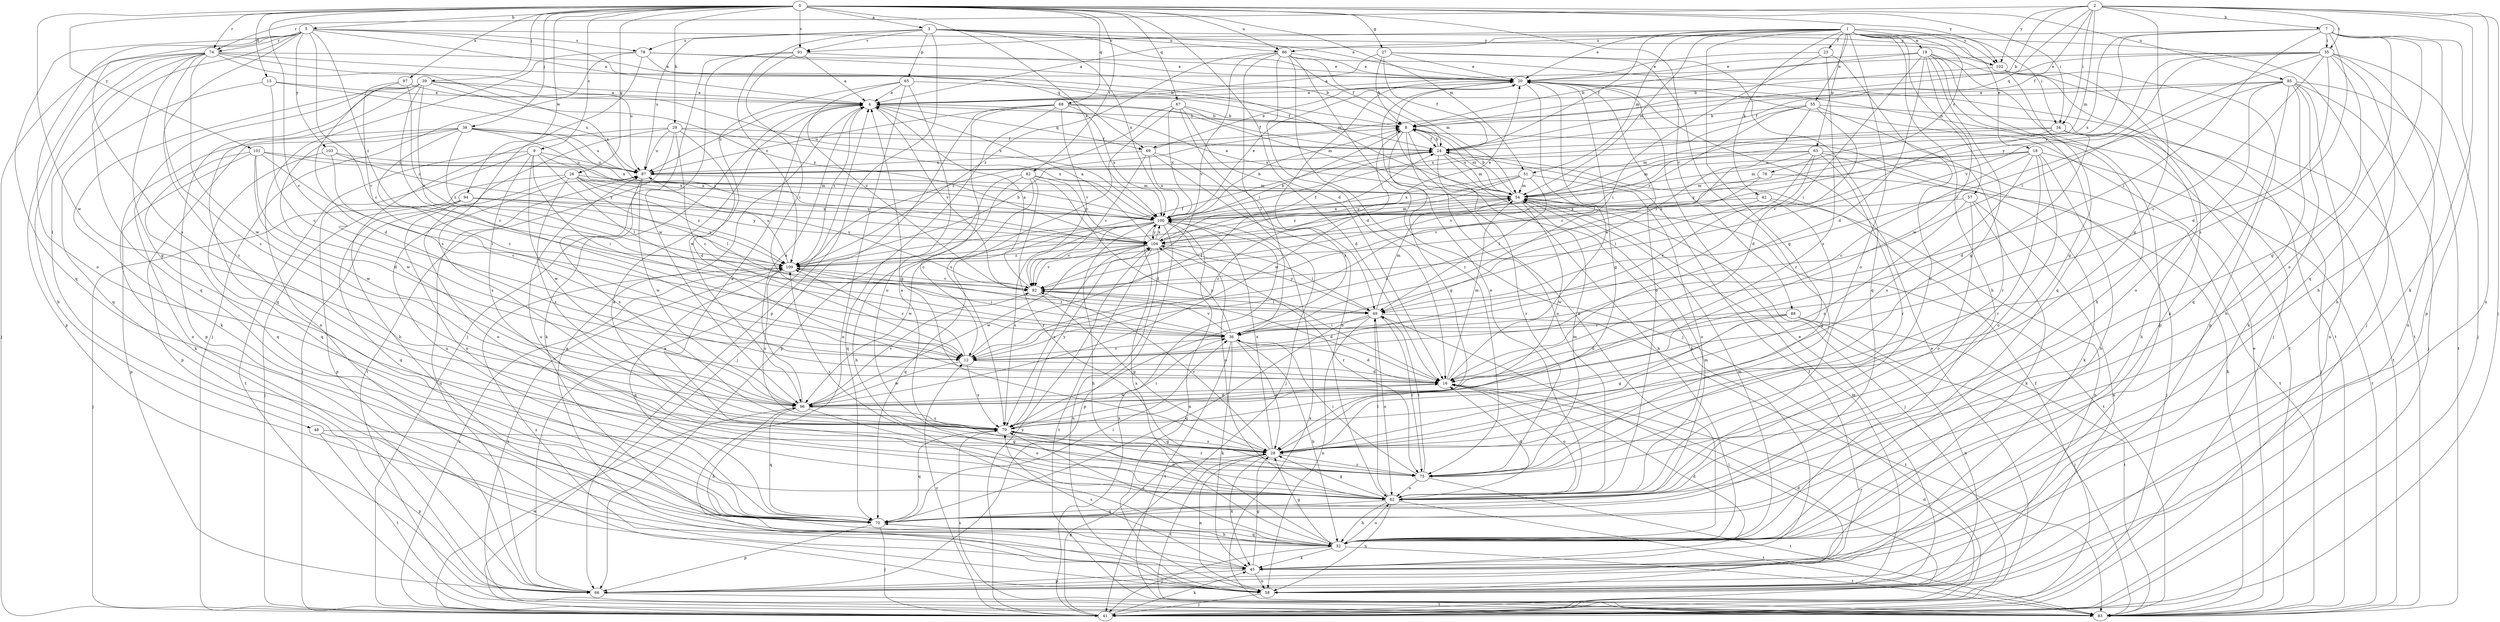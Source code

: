 strict digraph  {
0;
1;
2;
3;
4;
5;
7;
8;
9;
12;
15;
16;
18;
19;
20;
23;
24;
26;
27;
28;
29;
32;
34;
35;
36;
38;
39;
41;
42;
45;
48;
49;
51;
54;
55;
57;
58;
62;
63;
65;
66;
67;
68;
69;
70;
74;
75;
76;
78;
79;
82;
83;
85;
86;
87;
88;
91;
92;
94;
96;
97;
100;
101;
102;
103;
104;
109;
0 -> 3  [label=a];
0 -> 5  [label=b];
0 -> 9  [label=c];
0 -> 12  [label=c];
0 -> 15  [label=d];
0 -> 16  [label=d];
0 -> 26  [label=g];
0 -> 27  [label=g];
0 -> 29  [label=h];
0 -> 34  [label=i];
0 -> 38  [label=j];
0 -> 39  [label=j];
0 -> 51  [label=m];
0 -> 67  [label=q];
0 -> 68  [label=q];
0 -> 74  [label=r];
0 -> 82  [label=t];
0 -> 85  [label=u];
0 -> 86  [label=u];
0 -> 88  [label=v];
0 -> 91  [label=v];
0 -> 94  [label=w];
0 -> 96  [label=w];
0 -> 97  [label=x];
0 -> 100  [label=x];
0 -> 101  [label=y];
0 -> 102  [label=y];
1 -> 18  [label=e];
1 -> 19  [label=e];
1 -> 20  [label=e];
1 -> 23  [label=f];
1 -> 24  [label=f];
1 -> 28  [label=g];
1 -> 32  [label=h];
1 -> 34  [label=i];
1 -> 41  [label=j];
1 -> 42  [label=k];
1 -> 51  [label=m];
1 -> 54  [label=m];
1 -> 55  [label=n];
1 -> 57  [label=n];
1 -> 62  [label=o];
1 -> 63  [label=p];
1 -> 76  [label=s];
1 -> 86  [label=u];
1 -> 91  [label=v];
1 -> 102  [label=y];
2 -> 7  [label=b];
2 -> 8  [label=b];
2 -> 24  [label=f];
2 -> 28  [label=g];
2 -> 34  [label=i];
2 -> 35  [label=i];
2 -> 41  [label=j];
2 -> 45  [label=k];
2 -> 54  [label=m];
2 -> 58  [label=n];
2 -> 69  [label=q];
2 -> 74  [label=r];
2 -> 102  [label=y];
3 -> 20  [label=e];
3 -> 24  [label=f];
3 -> 65  [label=p];
3 -> 66  [label=p];
3 -> 78  [label=s];
3 -> 86  [label=u];
3 -> 87  [label=u];
3 -> 91  [label=v];
3 -> 100  [label=x];
3 -> 102  [label=y];
3 -> 109  [label=z];
4 -> 8  [label=b];
4 -> 45  [label=k];
4 -> 69  [label=q];
4 -> 87  [label=u];
4 -> 92  [label=v];
4 -> 109  [label=z];
5 -> 4  [label=a];
5 -> 12  [label=c];
5 -> 48  [label=l];
5 -> 62  [label=o];
5 -> 69  [label=q];
5 -> 70  [label=q];
5 -> 74  [label=r];
5 -> 75  [label=r];
5 -> 78  [label=s];
5 -> 79  [label=s];
5 -> 102  [label=y];
5 -> 103  [label=y];
5 -> 109  [label=z];
7 -> 4  [label=a];
7 -> 32  [label=h];
7 -> 35  [label=i];
7 -> 36  [label=i];
7 -> 62  [label=o];
7 -> 66  [label=p];
7 -> 70  [label=q];
7 -> 79  [label=s];
7 -> 100  [label=x];
7 -> 104  [label=y];
8 -> 24  [label=f];
8 -> 28  [label=g];
8 -> 45  [label=k];
8 -> 54  [label=m];
8 -> 62  [label=o];
8 -> 96  [label=w];
9 -> 36  [label=i];
9 -> 49  [label=l];
9 -> 66  [label=p];
9 -> 79  [label=s];
9 -> 83  [label=t];
9 -> 87  [label=u];
9 -> 96  [label=w];
9 -> 100  [label=x];
12 -> 16  [label=d];
12 -> 24  [label=f];
12 -> 79  [label=s];
12 -> 96  [label=w];
12 -> 109  [label=z];
15 -> 4  [label=a];
15 -> 12  [label=c];
15 -> 70  [label=q];
15 -> 87  [label=u];
16 -> 20  [label=e];
16 -> 54  [label=m];
16 -> 62  [label=o];
16 -> 96  [label=w];
18 -> 12  [label=c];
18 -> 32  [label=h];
18 -> 54  [label=m];
18 -> 62  [label=o];
18 -> 75  [label=r];
18 -> 79  [label=s];
18 -> 83  [label=t];
18 -> 87  [label=u];
18 -> 104  [label=y];
19 -> 8  [label=b];
19 -> 16  [label=d];
19 -> 20  [label=e];
19 -> 28  [label=g];
19 -> 32  [label=h];
19 -> 36  [label=i];
19 -> 66  [label=p];
19 -> 70  [label=q];
19 -> 83  [label=t];
19 -> 96  [label=w];
20 -> 4  [label=a];
20 -> 12  [label=c];
20 -> 28  [label=g];
20 -> 62  [label=o];
20 -> 79  [label=s];
20 -> 83  [label=t];
23 -> 20  [label=e];
23 -> 36  [label=i];
23 -> 62  [label=o];
23 -> 79  [label=s];
24 -> 8  [label=b];
24 -> 32  [label=h];
24 -> 54  [label=m];
24 -> 75  [label=r];
24 -> 87  [label=u];
26 -> 41  [label=j];
26 -> 49  [label=l];
26 -> 54  [label=m];
26 -> 62  [label=o];
26 -> 79  [label=s];
26 -> 92  [label=v];
26 -> 104  [label=y];
26 -> 109  [label=z];
27 -> 4  [label=a];
27 -> 8  [label=b];
27 -> 20  [label=e];
27 -> 24  [label=f];
27 -> 70  [label=q];
27 -> 75  [label=r];
28 -> 4  [label=a];
28 -> 45  [label=k];
28 -> 58  [label=n];
28 -> 75  [label=r];
28 -> 79  [label=s];
28 -> 83  [label=t];
28 -> 92  [label=v];
28 -> 100  [label=x];
29 -> 12  [label=c];
29 -> 16  [label=d];
29 -> 24  [label=f];
29 -> 32  [label=h];
29 -> 41  [label=j];
29 -> 83  [label=t];
29 -> 87  [label=u];
29 -> 100  [label=x];
32 -> 20  [label=e];
32 -> 28  [label=g];
32 -> 41  [label=j];
32 -> 45  [label=k];
32 -> 54  [label=m];
32 -> 62  [label=o];
32 -> 70  [label=q];
32 -> 79  [label=s];
32 -> 83  [label=t];
32 -> 100  [label=x];
34 -> 16  [label=d];
34 -> 24  [label=f];
34 -> 32  [label=h];
34 -> 41  [label=j];
34 -> 54  [label=m];
34 -> 92  [label=v];
35 -> 4  [label=a];
35 -> 12  [label=c];
35 -> 16  [label=d];
35 -> 20  [label=e];
35 -> 28  [label=g];
35 -> 32  [label=h];
35 -> 41  [label=j];
35 -> 49  [label=l];
35 -> 58  [label=n];
35 -> 92  [label=v];
35 -> 104  [label=y];
36 -> 12  [label=c];
36 -> 16  [label=d];
36 -> 28  [label=g];
36 -> 32  [label=h];
36 -> 45  [label=k];
36 -> 83  [label=t];
36 -> 92  [label=v];
36 -> 104  [label=y];
36 -> 109  [label=z];
38 -> 12  [label=c];
38 -> 24  [label=f];
38 -> 45  [label=k];
38 -> 66  [label=p];
38 -> 87  [label=u];
38 -> 96  [label=w];
38 -> 100  [label=x];
38 -> 104  [label=y];
38 -> 109  [label=z];
39 -> 4  [label=a];
39 -> 12  [label=c];
39 -> 45  [label=k];
39 -> 58  [label=n];
39 -> 66  [label=p];
39 -> 70  [label=q];
39 -> 92  [label=v];
39 -> 100  [label=x];
39 -> 104  [label=y];
41 -> 12  [label=c];
41 -> 16  [label=d];
41 -> 20  [label=e];
41 -> 28  [label=g];
41 -> 45  [label=k];
41 -> 49  [label=l];
41 -> 96  [label=w];
41 -> 100  [label=x];
41 -> 104  [label=y];
41 -> 109  [label=z];
42 -> 12  [label=c];
42 -> 28  [label=g];
42 -> 58  [label=n];
42 -> 100  [label=x];
45 -> 16  [label=d];
45 -> 28  [label=g];
45 -> 58  [label=n];
45 -> 66  [label=p];
45 -> 79  [label=s];
48 -> 28  [label=g];
48 -> 66  [label=p];
48 -> 83  [label=t];
49 -> 36  [label=i];
49 -> 54  [label=m];
49 -> 58  [label=n];
49 -> 62  [label=o];
49 -> 70  [label=q];
49 -> 75  [label=r];
49 -> 83  [label=t];
49 -> 104  [label=y];
51 -> 49  [label=l];
51 -> 54  [label=m];
51 -> 62  [label=o];
51 -> 100  [label=x];
51 -> 104  [label=y];
51 -> 109  [label=z];
54 -> 4  [label=a];
54 -> 8  [label=b];
54 -> 12  [label=c];
54 -> 41  [label=j];
54 -> 83  [label=t];
54 -> 96  [label=w];
54 -> 100  [label=x];
55 -> 8  [label=b];
55 -> 16  [label=d];
55 -> 49  [label=l];
55 -> 75  [label=r];
55 -> 83  [label=t];
55 -> 100  [label=x];
55 -> 109  [label=z];
57 -> 45  [label=k];
57 -> 58  [label=n];
57 -> 62  [label=o];
57 -> 79  [label=s];
57 -> 100  [label=x];
58 -> 4  [label=a];
58 -> 20  [label=e];
58 -> 24  [label=f];
58 -> 41  [label=j];
58 -> 54  [label=m];
58 -> 109  [label=z];
62 -> 4  [label=a];
62 -> 16  [label=d];
62 -> 20  [label=e];
62 -> 28  [label=g];
62 -> 32  [label=h];
62 -> 49  [label=l];
62 -> 58  [label=n];
62 -> 70  [label=q];
62 -> 83  [label=t];
62 -> 87  [label=u];
63 -> 12  [label=c];
63 -> 36  [label=i];
63 -> 45  [label=k];
63 -> 54  [label=m];
63 -> 75  [label=r];
63 -> 83  [label=t];
63 -> 87  [label=u];
63 -> 92  [label=v];
65 -> 4  [label=a];
65 -> 24  [label=f];
65 -> 58  [label=n];
65 -> 62  [label=o];
65 -> 92  [label=v];
65 -> 96  [label=w];
66 -> 4  [label=a];
66 -> 16  [label=d];
66 -> 83  [label=t];
66 -> 87  [label=u];
67 -> 8  [label=b];
67 -> 16  [label=d];
67 -> 24  [label=f];
67 -> 49  [label=l];
67 -> 79  [label=s];
67 -> 100  [label=x];
67 -> 109  [label=z];
68 -> 8  [label=b];
68 -> 28  [label=g];
68 -> 41  [label=j];
68 -> 54  [label=m];
68 -> 66  [label=p];
68 -> 87  [label=u];
68 -> 92  [label=v];
68 -> 100  [label=x];
69 -> 20  [label=e];
69 -> 41  [label=j];
69 -> 62  [label=o];
69 -> 87  [label=u];
69 -> 92  [label=v];
69 -> 100  [label=x];
70 -> 32  [label=h];
70 -> 36  [label=i];
70 -> 41  [label=j];
70 -> 54  [label=m];
70 -> 66  [label=p];
70 -> 87  [label=u];
74 -> 8  [label=b];
74 -> 20  [label=e];
74 -> 28  [label=g];
74 -> 32  [label=h];
74 -> 41  [label=j];
74 -> 66  [label=p];
74 -> 70  [label=q];
74 -> 79  [label=s];
74 -> 87  [label=u];
74 -> 96  [label=w];
74 -> 100  [label=x];
75 -> 4  [label=a];
75 -> 36  [label=i];
75 -> 49  [label=l];
75 -> 54  [label=m];
75 -> 62  [label=o];
75 -> 83  [label=t];
75 -> 109  [label=z];
76 -> 41  [label=j];
76 -> 54  [label=m];
76 -> 92  [label=v];
78 -> 8  [label=b];
78 -> 20  [label=e];
78 -> 41  [label=j];
78 -> 54  [label=m];
78 -> 58  [label=n];
78 -> 79  [label=s];
79 -> 28  [label=g];
79 -> 36  [label=i];
79 -> 62  [label=o];
79 -> 70  [label=q];
79 -> 75  [label=r];
79 -> 104  [label=y];
82 -> 12  [label=c];
82 -> 16  [label=d];
82 -> 32  [label=h];
82 -> 54  [label=m];
82 -> 70  [label=q];
82 -> 75  [label=r];
82 -> 104  [label=y];
83 -> 8  [label=b];
83 -> 20  [label=e];
83 -> 24  [label=f];
83 -> 79  [label=s];
83 -> 100  [label=x];
83 -> 109  [label=z];
85 -> 4  [label=a];
85 -> 24  [label=f];
85 -> 32  [label=h];
85 -> 41  [label=j];
85 -> 45  [label=k];
85 -> 49  [label=l];
85 -> 58  [label=n];
85 -> 62  [label=o];
85 -> 70  [label=q];
85 -> 83  [label=t];
86 -> 16  [label=d];
86 -> 20  [label=e];
86 -> 36  [label=i];
86 -> 41  [label=j];
86 -> 54  [label=m];
86 -> 75  [label=r];
86 -> 83  [label=t];
86 -> 92  [label=v];
86 -> 109  [label=z];
87 -> 54  [label=m];
87 -> 79  [label=s];
87 -> 96  [label=w];
88 -> 16  [label=d];
88 -> 28  [label=g];
88 -> 36  [label=i];
88 -> 41  [label=j];
88 -> 58  [label=n];
88 -> 83  [label=t];
91 -> 4  [label=a];
91 -> 20  [label=e];
91 -> 36  [label=i];
91 -> 41  [label=j];
91 -> 96  [label=w];
92 -> 4  [label=a];
92 -> 16  [label=d];
92 -> 28  [label=g];
92 -> 49  [label=l];
94 -> 41  [label=j];
94 -> 62  [label=o];
94 -> 70  [label=q];
94 -> 100  [label=x];
94 -> 104  [label=y];
94 -> 109  [label=z];
96 -> 4  [label=a];
96 -> 16  [label=d];
96 -> 32  [label=h];
96 -> 62  [label=o];
96 -> 70  [label=q];
96 -> 79  [label=s];
96 -> 92  [label=v];
97 -> 4  [label=a];
97 -> 16  [label=d];
97 -> 92  [label=v];
97 -> 109  [label=z];
100 -> 8  [label=b];
100 -> 20  [label=e];
100 -> 32  [label=h];
100 -> 54  [label=m];
100 -> 58  [label=n];
100 -> 62  [label=o];
100 -> 66  [label=p];
100 -> 70  [label=q];
100 -> 79  [label=s];
100 -> 92  [label=v];
100 -> 96  [label=w];
100 -> 104  [label=y];
101 -> 16  [label=d];
101 -> 36  [label=i];
101 -> 66  [label=p];
101 -> 70  [label=q];
101 -> 87  [label=u];
101 -> 96  [label=w];
101 -> 100  [label=x];
102 -> 8  [label=b];
102 -> 28  [label=g];
102 -> 41  [label=j];
102 -> 45  [label=k];
102 -> 66  [label=p];
103 -> 12  [label=c];
103 -> 70  [label=q];
103 -> 87  [label=u];
103 -> 104  [label=y];
104 -> 4  [label=a];
104 -> 8  [label=b];
104 -> 20  [label=e];
104 -> 24  [label=f];
104 -> 49  [label=l];
104 -> 58  [label=n];
104 -> 75  [label=r];
104 -> 79  [label=s];
104 -> 83  [label=t];
104 -> 92  [label=v];
104 -> 96  [label=w];
104 -> 100  [label=x];
104 -> 109  [label=z];
109 -> 8  [label=b];
109 -> 24  [label=f];
109 -> 36  [label=i];
109 -> 70  [label=q];
109 -> 79  [label=s];
109 -> 87  [label=u];
109 -> 92  [label=v];
}
